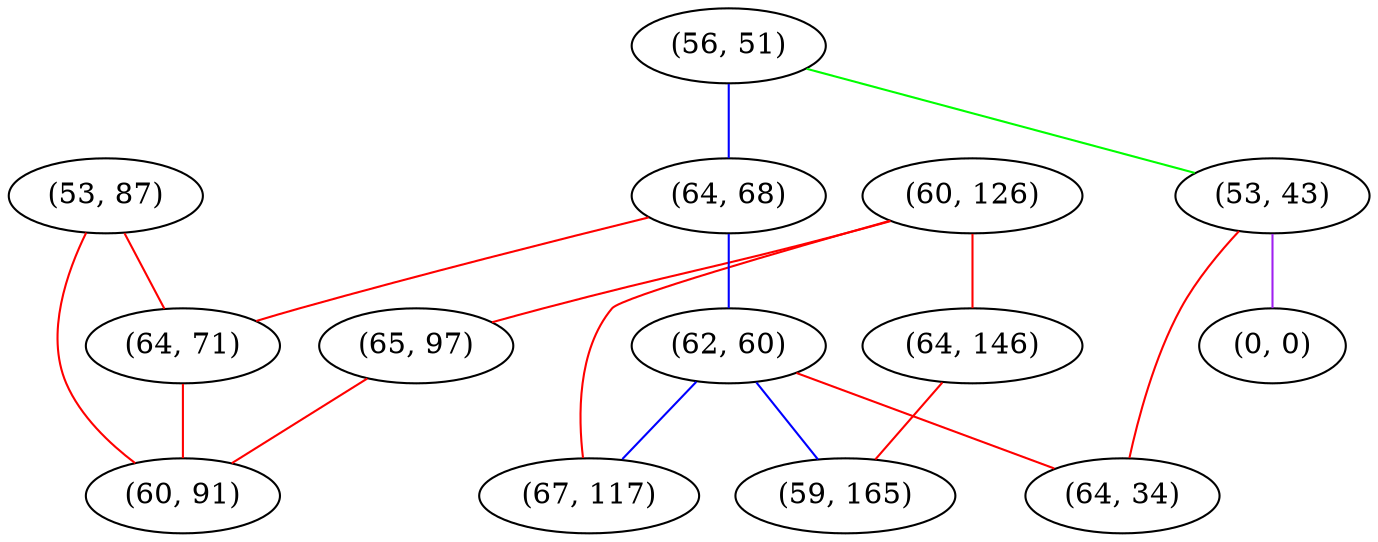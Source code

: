 graph "" {
"(56, 51)";
"(53, 87)";
"(60, 126)";
"(64, 68)";
"(53, 43)";
"(64, 146)";
"(64, 71)";
"(65, 97)";
"(62, 60)";
"(0, 0)";
"(60, 91)";
"(59, 165)";
"(67, 117)";
"(64, 34)";
"(56, 51)" -- "(64, 68)"  [color=blue, key=0, weight=3];
"(56, 51)" -- "(53, 43)"  [color=green, key=0, weight=2];
"(53, 87)" -- "(64, 71)"  [color=red, key=0, weight=1];
"(53, 87)" -- "(60, 91)"  [color=red, key=0, weight=1];
"(60, 126)" -- "(67, 117)"  [color=red, key=0, weight=1];
"(60, 126)" -- "(64, 146)"  [color=red, key=0, weight=1];
"(60, 126)" -- "(65, 97)"  [color=red, key=0, weight=1];
"(64, 68)" -- "(62, 60)"  [color=blue, key=0, weight=3];
"(64, 68)" -- "(64, 71)"  [color=red, key=0, weight=1];
"(53, 43)" -- "(0, 0)"  [color=purple, key=0, weight=4];
"(53, 43)" -- "(64, 34)"  [color=red, key=0, weight=1];
"(64, 146)" -- "(59, 165)"  [color=red, key=0, weight=1];
"(64, 71)" -- "(60, 91)"  [color=red, key=0, weight=1];
"(65, 97)" -- "(60, 91)"  [color=red, key=0, weight=1];
"(62, 60)" -- "(59, 165)"  [color=blue, key=0, weight=3];
"(62, 60)" -- "(64, 34)"  [color=red, key=0, weight=1];
"(62, 60)" -- "(67, 117)"  [color=blue, key=0, weight=3];
}
